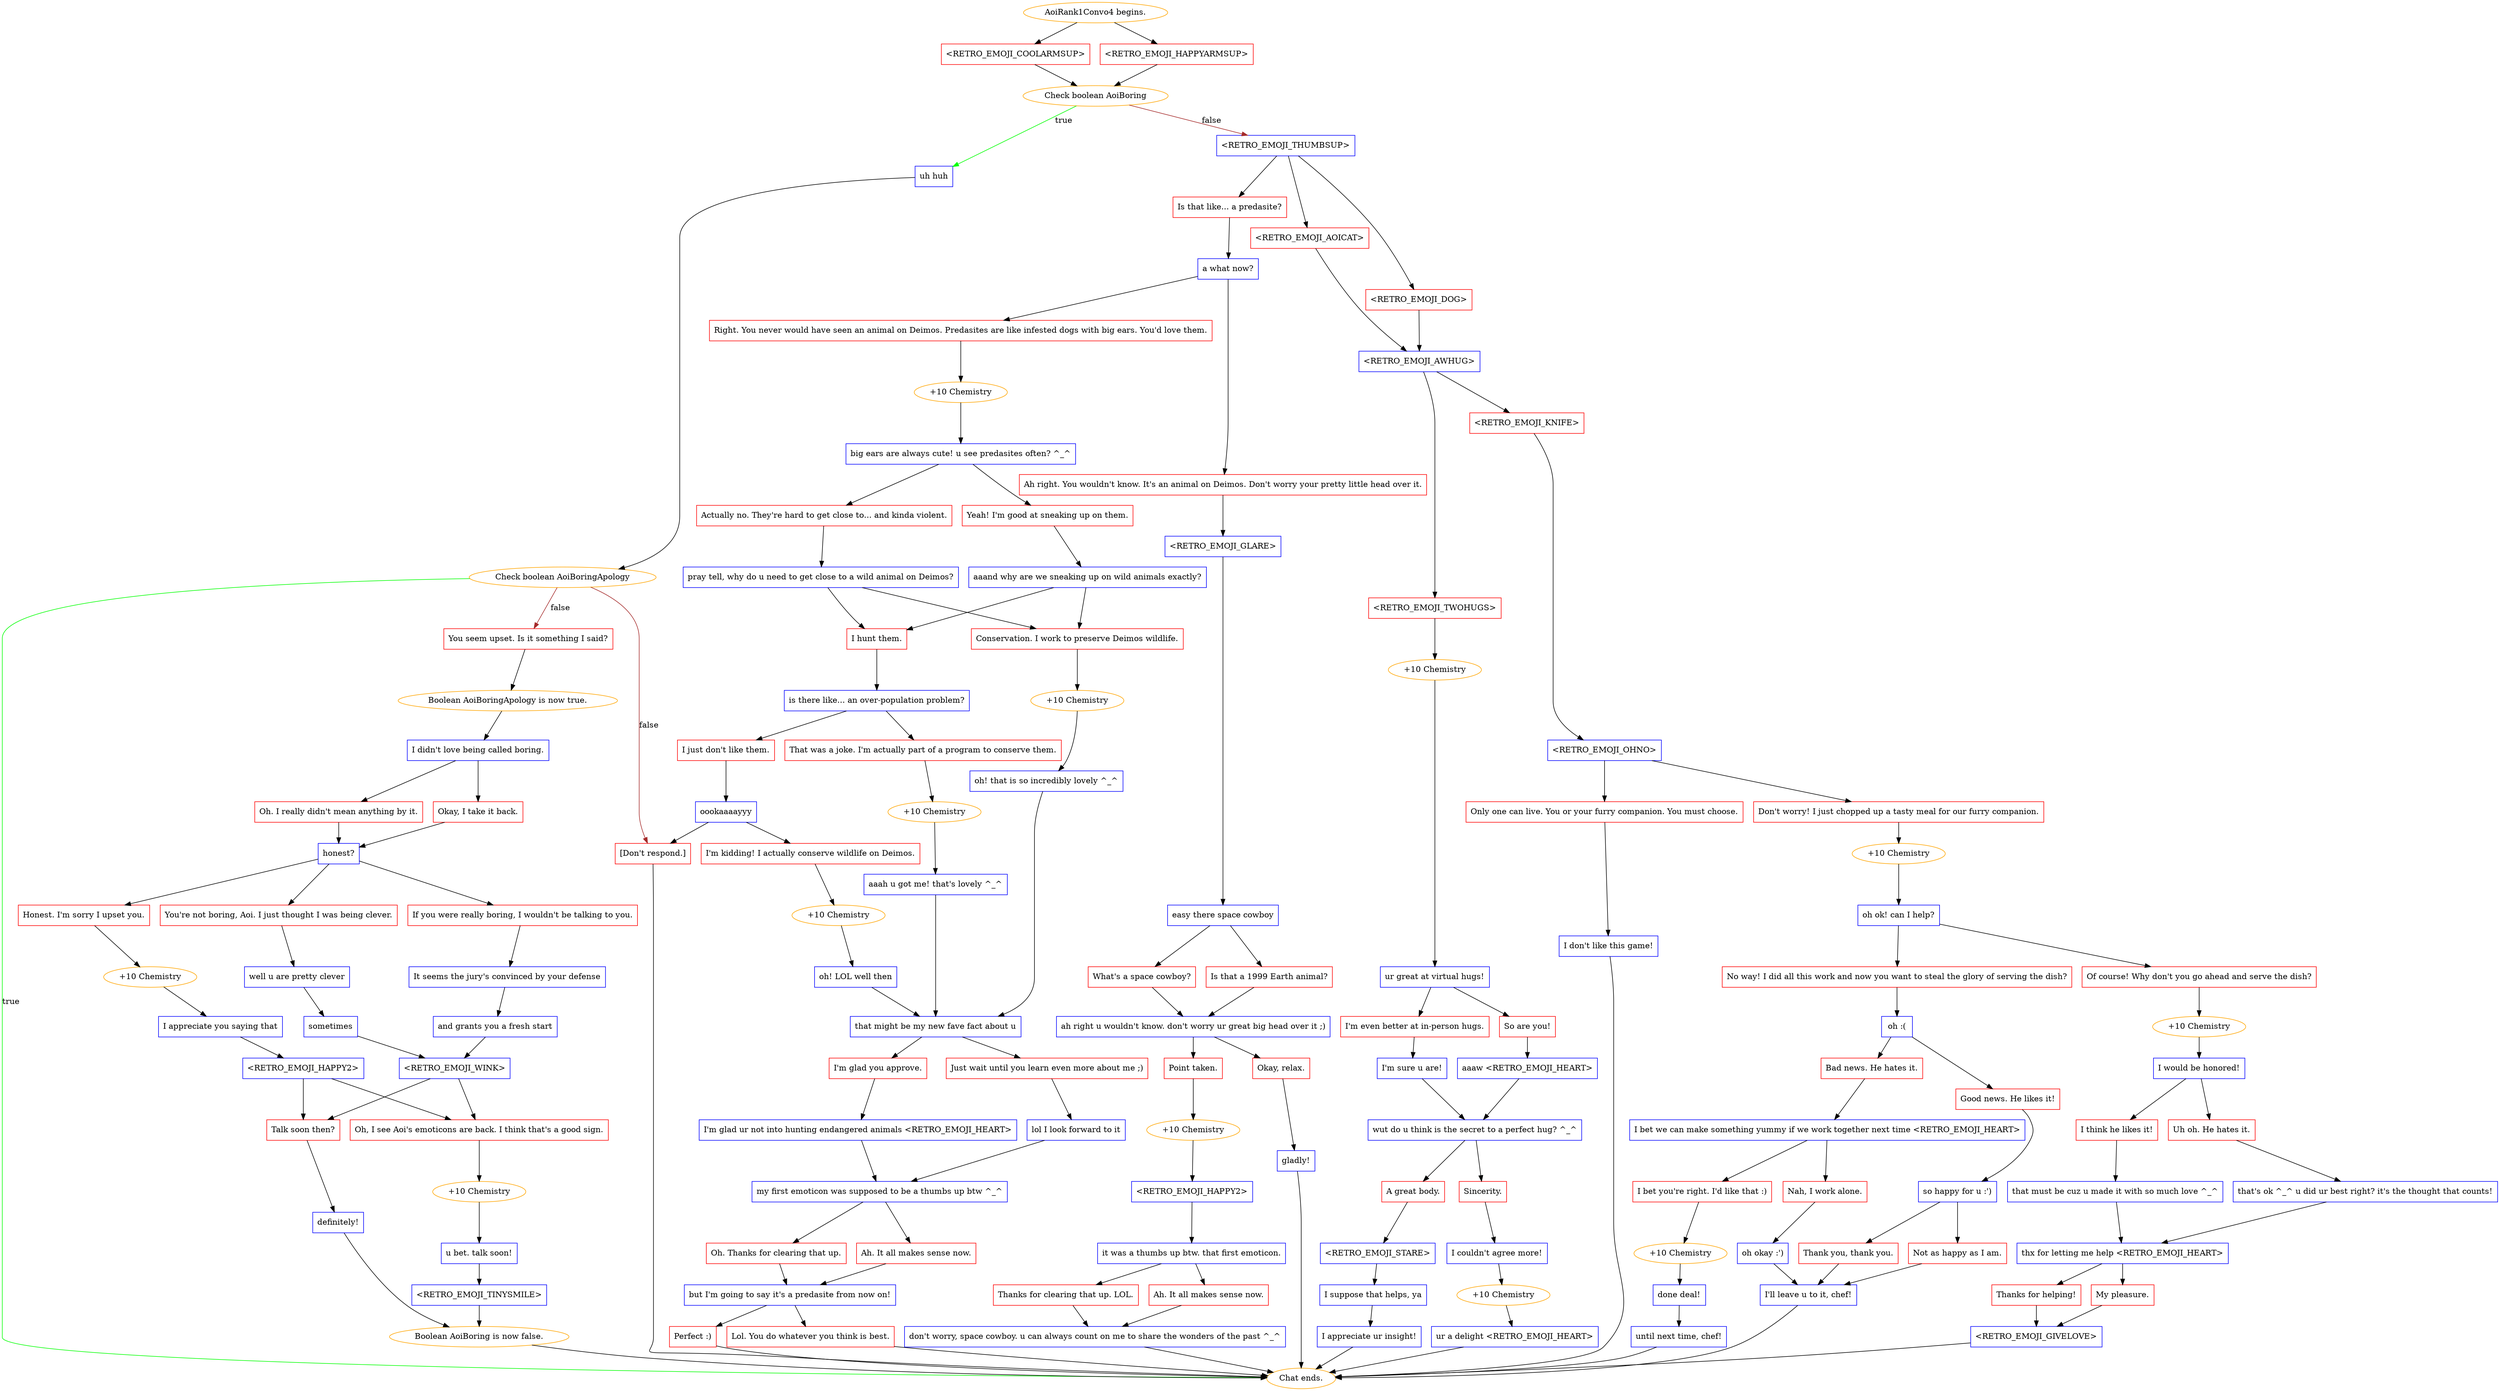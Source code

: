 digraph {
	"AoiRank1Convo4 begins." [color=orange];
		"AoiRank1Convo4 begins." -> j3984780202;
		"AoiRank1Convo4 begins." -> j3752937470;
	j3984780202 [label="<RETRO_EMOJI_COOLARMSUP>",shape=box,color=red];
		j3984780202 -> j2595172628;
	j3752937470 [label="<RETRO_EMOJI_HAPPYARMSUP>",shape=box,color=red];
		j3752937470 -> j2595172628;
	j2595172628 [label="Check boolean AoiBoring",color=orange];
		j2595172628 -> j4173732587 [label=true,color=green];
		j2595172628 -> j3325986911 [label=false,color=brown];
	j4173732587 [label="uh huh",shape=box,color=blue];
		j4173732587 -> j526861043;
	j3325986911 [label="<RETRO_EMOJI_THUMBSUP>",shape=box,color=blue];
		j3325986911 -> j2141479724;
		j3325986911 -> j2081296480;
		j3325986911 -> j3337479088;
	j526861043 [label="Check boolean AoiBoringApology",color=orange];
		j526861043 -> "Chat ends." [label=true,color=green];
		j526861043 -> j3866362525 [label=false,color=brown];
		j526861043 -> j2144395856 [label=false,color=brown];
	j2141479724 [label="Is that like... a predasite?",shape=box,color=red];
		j2141479724 -> j2396272744;
	j2081296480 [label="<RETRO_EMOJI_AOICAT>",shape=box,color=red];
		j2081296480 -> j1255677952;
	j3337479088 [label="<RETRO_EMOJI_DOG>",shape=box,color=red];
		j3337479088 -> j1255677952;
	"Chat ends." [color=orange];
	j3866362525 [label="You seem upset. Is it something I said?",shape=box,color=red];
		j3866362525 -> j1969010621;
	j2144395856 [label="[Don't respond.]",shape=box,color=red];
		j2144395856 -> "Chat ends.";
	j2396272744 [label="a what now?",shape=box,color=blue];
		j2396272744 -> j1294380934;
		j2396272744 -> j782219780;
	j1255677952 [label="<RETRO_EMOJI_AWHUG>",shape=box,color=blue];
		j1255677952 -> j1644825024;
		j1255677952 -> j1327752491;
	j1969010621 [label="Boolean AoiBoringApology is now true.",color=orange];
		j1969010621 -> j605113444;
	j1294380934 [label="Right. You never would have seen an animal on Deimos. Predasites are like infested dogs with big ears. You'd love them.",shape=box,color=red];
		j1294380934 -> j946850383;
	j782219780 [label="Ah right. You wouldn't know. It's an animal on Deimos. Don't worry your pretty little head over it.",shape=box,color=red];
		j782219780 -> j1017288928;
	j1644825024 [label="<RETRO_EMOJI_TWOHUGS>",shape=box,color=red];
		j1644825024 -> j108382593;
	j1327752491 [label="<RETRO_EMOJI_KNIFE>",shape=box,color=red];
		j1327752491 -> j2504863452;
	j605113444 [label="I didn't love being called boring.",shape=box,color=blue];
		j605113444 -> j4035199783;
		j605113444 -> j1998569547;
	j946850383 [label="+10 Chemistry",color=orange];
		j946850383 -> j2019160236;
	j1017288928 [label="<RETRO_EMOJI_GLARE>",shape=box,color=blue];
		j1017288928 -> j3687866682;
	j108382593 [label="+10 Chemistry",color=orange];
		j108382593 -> j4045648883;
	j2504863452 [label="<RETRO_EMOJI_OHNO>",shape=box,color=blue];
		j2504863452 -> j3391867555;
		j2504863452 -> j2889538981;
	j4035199783 [label="Oh. I really didn't mean anything by it.",shape=box,color=red];
		j4035199783 -> j2580906735;
	j1998569547 [label="Okay, I take it back.",shape=box,color=red];
		j1998569547 -> j2580906735;
	j2019160236 [label="big ears are always cute! u see predasites often? ^_^",shape=box,color=blue];
		j2019160236 -> j3607397280;
		j2019160236 -> j106030108;
	j3687866682 [label="easy there space cowboy",shape=box,color=blue];
		j3687866682 -> j4200296183;
		j3687866682 -> j263317246;
	j4045648883 [label="ur great at virtual hugs!",shape=box,color=blue];
		j4045648883 -> j2551124226;
		j4045648883 -> j1842234922;
	j3391867555 [label="Only one can live. You or your furry companion. You must choose.",shape=box,color=red];
		j3391867555 -> j214898785;
	j2889538981 [label="Don't worry! I just chopped up a tasty meal for our furry companion.",shape=box,color=red];
		j2889538981 -> j2324803498;
	j2580906735 [label="honest?",shape=box,color=blue];
		j2580906735 -> j2920919604;
		j2580906735 -> j2902560182;
		j2580906735 -> j1626746208;
	j3607397280 [label="Actually no. They're hard to get close to... and kinda violent.",shape=box,color=red];
		j3607397280 -> j1228152445;
	j106030108 [label="Yeah! I'm good at sneaking up on them.",shape=box,color=red];
		j106030108 -> j293368578;
	j4200296183 [label="What's a space cowboy?",shape=box,color=red];
		j4200296183 -> j2661083960;
	j263317246 [label="Is that a 1999 Earth animal?",shape=box,color=red];
		j263317246 -> j2661083960;
	j2551124226 [label="I'm even better at in-person hugs.",shape=box,color=red];
		j2551124226 -> j1401936429;
	j1842234922 [label="So are you!",shape=box,color=red];
		j1842234922 -> j1813762266;
	j214898785 [label="I don't like this game!",shape=box,color=blue];
		j214898785 -> "Chat ends.";
	j2324803498 [label="+10 Chemistry",color=orange];
		j2324803498 -> j2239418592;
	j2920919604 [label="Honest. I'm sorry I upset you.",shape=box,color=red];
		j2920919604 -> j1563195296;
	j2902560182 [label="You're not boring, Aoi. I just thought I was being clever.",shape=box,color=red];
		j2902560182 -> j33641698;
	j1626746208 [label="If you were really boring, I wouldn't be talking to you.",shape=box,color=red];
		j1626746208 -> j32022235;
	j1228152445 [label="pray tell, why do u need to get close to a wild animal on Deimos?",shape=box,color=blue];
		j1228152445 -> j3206582675;
		j1228152445 -> j2093345594;
	j293368578 [label="aaand why are we sneaking up on wild animals exactly?",shape=box,color=blue];
		j293368578 -> j3206582675;
		j293368578 -> j2093345594;
	j2661083960 [label="ah right u wouldn't know. don't worry ur great big head over it ;)",shape=box,color=blue];
		j2661083960 -> j1388027671;
		j2661083960 -> j3434315675;
	j1401936429 [label="I'm sure u are!",shape=box,color=blue];
		j1401936429 -> j4234354393;
	j1813762266 [label="aaaw <RETRO_EMOJI_HEART>",shape=box,color=blue];
		j1813762266 -> j4234354393;
	j2239418592 [label="oh ok! can I help?",shape=box,color=blue];
		j2239418592 -> j699239412;
		j2239418592 -> j1932867113;
	j1563195296 [label="+10 Chemistry",color=orange];
		j1563195296 -> j3127796150;
	j33641698 [label="well u are pretty clever",shape=box,color=blue];
		j33641698 -> j3198955206;
	j32022235 [label="It seems the jury's convinced by your defense",shape=box,color=blue];
		j32022235 -> j2425616273;
	j3206582675 [label="I hunt them.",shape=box,color=red];
		j3206582675 -> j3690602958;
	j2093345594 [label="Conservation. I work to preserve Deimos wildlife.",shape=box,color=red];
		j2093345594 -> j4193437194;
	j1388027671 [label="Point taken.",shape=box,color=red];
		j1388027671 -> j261051287;
	j3434315675 [label="Okay, relax.",shape=box,color=red];
		j3434315675 -> j3530005104;
	j4234354393 [label="wut do u think is the secret to a perfect hug? ^_^",shape=box,color=blue];
		j4234354393 -> j65140514;
		j4234354393 -> j1459764002;
	j699239412 [label="No way! I did all this work and now you want to steal the glory of serving the dish?",shape=box,color=red];
		j699239412 -> j90386031;
	j1932867113 [label="Of course! Why don't you go ahead and serve the dish?",shape=box,color=red];
		j1932867113 -> j3235434196;
	j3127796150 [label="I appreciate you saying that",shape=box,color=blue];
		j3127796150 -> j2436274820;
	j3198955206 [label="sometimes",shape=box,color=blue];
		j3198955206 -> j4047046790;
	j2425616273 [label="and grants you a fresh start",shape=box,color=blue];
		j2425616273 -> j4047046790;
	j3690602958 [label="is there like... an over-population problem?",shape=box,color=blue];
		j3690602958 -> j3140268936;
		j3690602958 -> j2385235577;
	j4193437194 [label="+10 Chemistry",color=orange];
		j4193437194 -> j1650751018;
	j261051287 [label="+10 Chemistry",color=orange];
		j261051287 -> j478566675;
	j3530005104 [label="gladly!",shape=box,color=blue];
		j3530005104 -> "Chat ends.";
	j65140514 [label="A great body.",shape=box,color=red];
		j65140514 -> j4139497179;
	j1459764002 [label="Sincerity.",shape=box,color=red];
		j1459764002 -> j3751843970;
	j90386031 [label="oh :(",shape=box,color=blue];
		j90386031 -> j2343689882;
		j90386031 -> j2005007216;
	j3235434196 [label="+10 Chemistry",color=orange];
		j3235434196 -> j3065513069;
	j2436274820 [label="<RETRO_EMOJI_HAPPY2>",shape=box,color=blue];
		j2436274820 -> j2660287534;
		j2436274820 -> j654668171;
	j4047046790 [label="<RETRO_EMOJI_WINK>",shape=box,color=blue];
		j4047046790 -> j2660287534;
		j4047046790 -> j654668171;
	j3140268936 [label="I just don't like them.",shape=box,color=red];
		j3140268936 -> j1540650902;
	j2385235577 [label="That was a joke. I'm actually part of a program to conserve them.",shape=box,color=red];
		j2385235577 -> j729584810;
	j1650751018 [label="oh! that is so incredibly lovely ^_^",shape=box,color=blue];
		j1650751018 -> j4184438130;
	j478566675 [label="<RETRO_EMOJI_HAPPY2>",shape=box,color=blue];
		j478566675 -> j1763224969;
	j4139497179 [label="<RETRO_EMOJI_STARE>",shape=box,color=blue];
		j4139497179 -> j1880826541;
	j3751843970 [label="I couldn't agree more!",shape=box,color=blue];
		j3751843970 -> j4196557912;
	j2343689882 [label="Bad news. He hates it.",shape=box,color=red];
		j2343689882 -> j224176793;
	j2005007216 [label="Good news. He likes it!",shape=box,color=red];
		j2005007216 -> j4178336160;
	j3065513069 [label="I would be honored!",shape=box,color=blue];
		j3065513069 -> j3276615230;
		j3065513069 -> j2897450399;
	j2660287534 [label="Talk soon then?",shape=box,color=red];
		j2660287534 -> j229726318;
	j654668171 [label="Oh, I see Aoi's emoticons are back. I think that's a good sign.",shape=box,color=red];
		j654668171 -> j3155712559;
	j1540650902 [label="oookaaaayyy",shape=box,color=blue];
		j1540650902 -> j3194329244;
		j1540650902 -> j2144395856;
	j729584810 [label="+10 Chemistry",color=orange];
		j729584810 -> j1918406810;
	j4184438130 [label="that might be my new fave fact about u",shape=box,color=blue];
		j4184438130 -> j1593242242;
		j4184438130 -> j1902201959;
	j1763224969 [label="it was a thumbs up btw. that first emoticon.",shape=box,color=blue];
		j1763224969 -> j178185296;
		j1763224969 -> j796027376;
	j1880826541 [label="I suppose that helps, ya",shape=box,color=blue];
		j1880826541 -> j2146840729;
	j4196557912 [label="+10 Chemistry",color=orange];
		j4196557912 -> j497449559;
	j224176793 [label="I bet we can make something yummy if we work together next time <RETRO_EMOJI_HEART>",shape=box,color=blue];
		j224176793 -> j1915004196;
		j224176793 -> j829606616;
	j4178336160 [label="so happy for u :')",shape=box,color=blue];
		j4178336160 -> j2472427;
		j4178336160 -> j2626301927;
	j3276615230 [label="I think he likes it!",shape=box,color=red];
		j3276615230 -> j3152689662;
	j2897450399 [label="Uh oh. He hates it.",shape=box,color=red];
		j2897450399 -> j3940967890;
	j229726318 [label="definitely!",shape=box,color=blue];
		j229726318 -> j1984221796;
	j3155712559 [label="+10 Chemistry",color=orange];
		j3155712559 -> j1632428882;
	j3194329244 [label="I'm kidding! I actually conserve wildlife on Deimos.",shape=box,color=red];
		j3194329244 -> j2986861632;
	j1918406810 [label="aaah u got me! that's lovely ^_^",shape=box,color=blue];
		j1918406810 -> j4184438130;
	j1593242242 [label="I'm glad you approve.",shape=box,color=red];
		j1593242242 -> j1458666463;
	j1902201959 [label="Just wait until you learn even more about me ;)",shape=box,color=red];
		j1902201959 -> j2617073054;
	j178185296 [label="Thanks for clearing that up. LOL.",shape=box,color=red];
		j178185296 -> j3374470518;
	j796027376 [label="Ah. It all makes sense now.",shape=box,color=red];
		j796027376 -> j3374470518;
	j2146840729 [label="I appreciate ur insight!",shape=box,color=blue];
		j2146840729 -> "Chat ends.";
	j497449559 [label="ur a delight <RETRO_EMOJI_HEART>",shape=box,color=blue];
		j497449559 -> "Chat ends.";
	j1915004196 [label="I bet you're right. I'd like that :)",shape=box,color=red];
		j1915004196 -> j1712889131;
	j829606616 [label="Nah, I work alone.",shape=box,color=red];
		j829606616 -> j2840004787;
	j2472427 [label="Thank you, thank you.",shape=box,color=red];
		j2472427 -> j2576054413;
	j2626301927 [label="Not as happy as I am.",shape=box,color=red];
		j2626301927 -> j2576054413;
	j3152689662 [label="that must be cuz u made it with so much love ^_^",shape=box,color=blue];
		j3152689662 -> j1120840130;
	j3940967890 [label="that's ok ^_^ u did ur best right? it's the thought that counts!",shape=box,color=blue];
		j3940967890 -> j1120840130;
	j1984221796 [label="Boolean AoiBoring is now false.",color=orange];
		j1984221796 -> "Chat ends.";
	j1632428882 [label="u bet. talk soon!",shape=box,color=blue];
		j1632428882 -> j3248434141;
	j2986861632 [label="+10 Chemistry",color=orange];
		j2986861632 -> j1585219048;
	j1458666463 [label="I'm glad ur not into hunting endangered animals <RETRO_EMOJI_HEART>",shape=box,color=blue];
		j1458666463 -> j2849355937;
	j2617073054 [label="lol I look forward to it",shape=box,color=blue];
		j2617073054 -> j2849355937;
	j3374470518 [label="don't worry, space cowboy. u can always count on me to share the wonders of the past ^_^",shape=box,color=blue];
		j3374470518 -> "Chat ends.";
	j1712889131 [label="+10 Chemistry",color=orange];
		j1712889131 -> j3003404899;
	j2840004787 [label="oh okay :')",shape=box,color=blue];
		j2840004787 -> j2576054413;
	j2576054413 [label="I'll leave u to it, chef!",shape=box,color=blue];
		j2576054413 -> "Chat ends.";
	j1120840130 [label="thx for letting me help <RETRO_EMOJI_HEART>",shape=box,color=blue];
		j1120840130 -> j3384515265;
		j1120840130 -> j1478386298;
	j3248434141 [label="<RETRO_EMOJI_TINYSMILE>",shape=box,color=blue];
		j3248434141 -> j1984221796;
	j1585219048 [label="oh! LOL well then",shape=box,color=blue];
		j1585219048 -> j4184438130;
	j2849355937 [label="my first emoticon was supposed to be a thumbs up btw ^_^",shape=box,color=blue];
		j2849355937 -> j2054740515;
		j2849355937 -> j502385893;
	j3003404899 [label="done deal!",shape=box,color=blue];
		j3003404899 -> j2618119487;
	j3384515265 [label="Thanks for helping!",shape=box,color=red];
		j3384515265 -> j3329961820;
	j1478386298 [label="My pleasure.",shape=box,color=red];
		j1478386298 -> j3329961820;
	j2054740515 [label="Oh. Thanks for clearing that up.",shape=box,color=red];
		j2054740515 -> j1485748884;
	j502385893 [label="Ah. It all makes sense now.",shape=box,color=red];
		j502385893 -> j1485748884;
	j2618119487 [label="until next time, chef!",shape=box,color=blue];
		j2618119487 -> "Chat ends.";
	j3329961820 [label="<RETRO_EMOJI_GIVELOVE>",shape=box,color=blue];
		j3329961820 -> "Chat ends.";
	j1485748884 [label="but I'm going to say it's a predasite from now on!",shape=box,color=blue];
		j1485748884 -> j2767805834;
		j1485748884 -> j2466832680;
	j2767805834 [label="Perfect :)",shape=box,color=red];
		j2767805834 -> "Chat ends.";
	j2466832680 [label="Lol. You do whatever you think is best.",shape=box,color=red];
		j2466832680 -> "Chat ends.";
}
